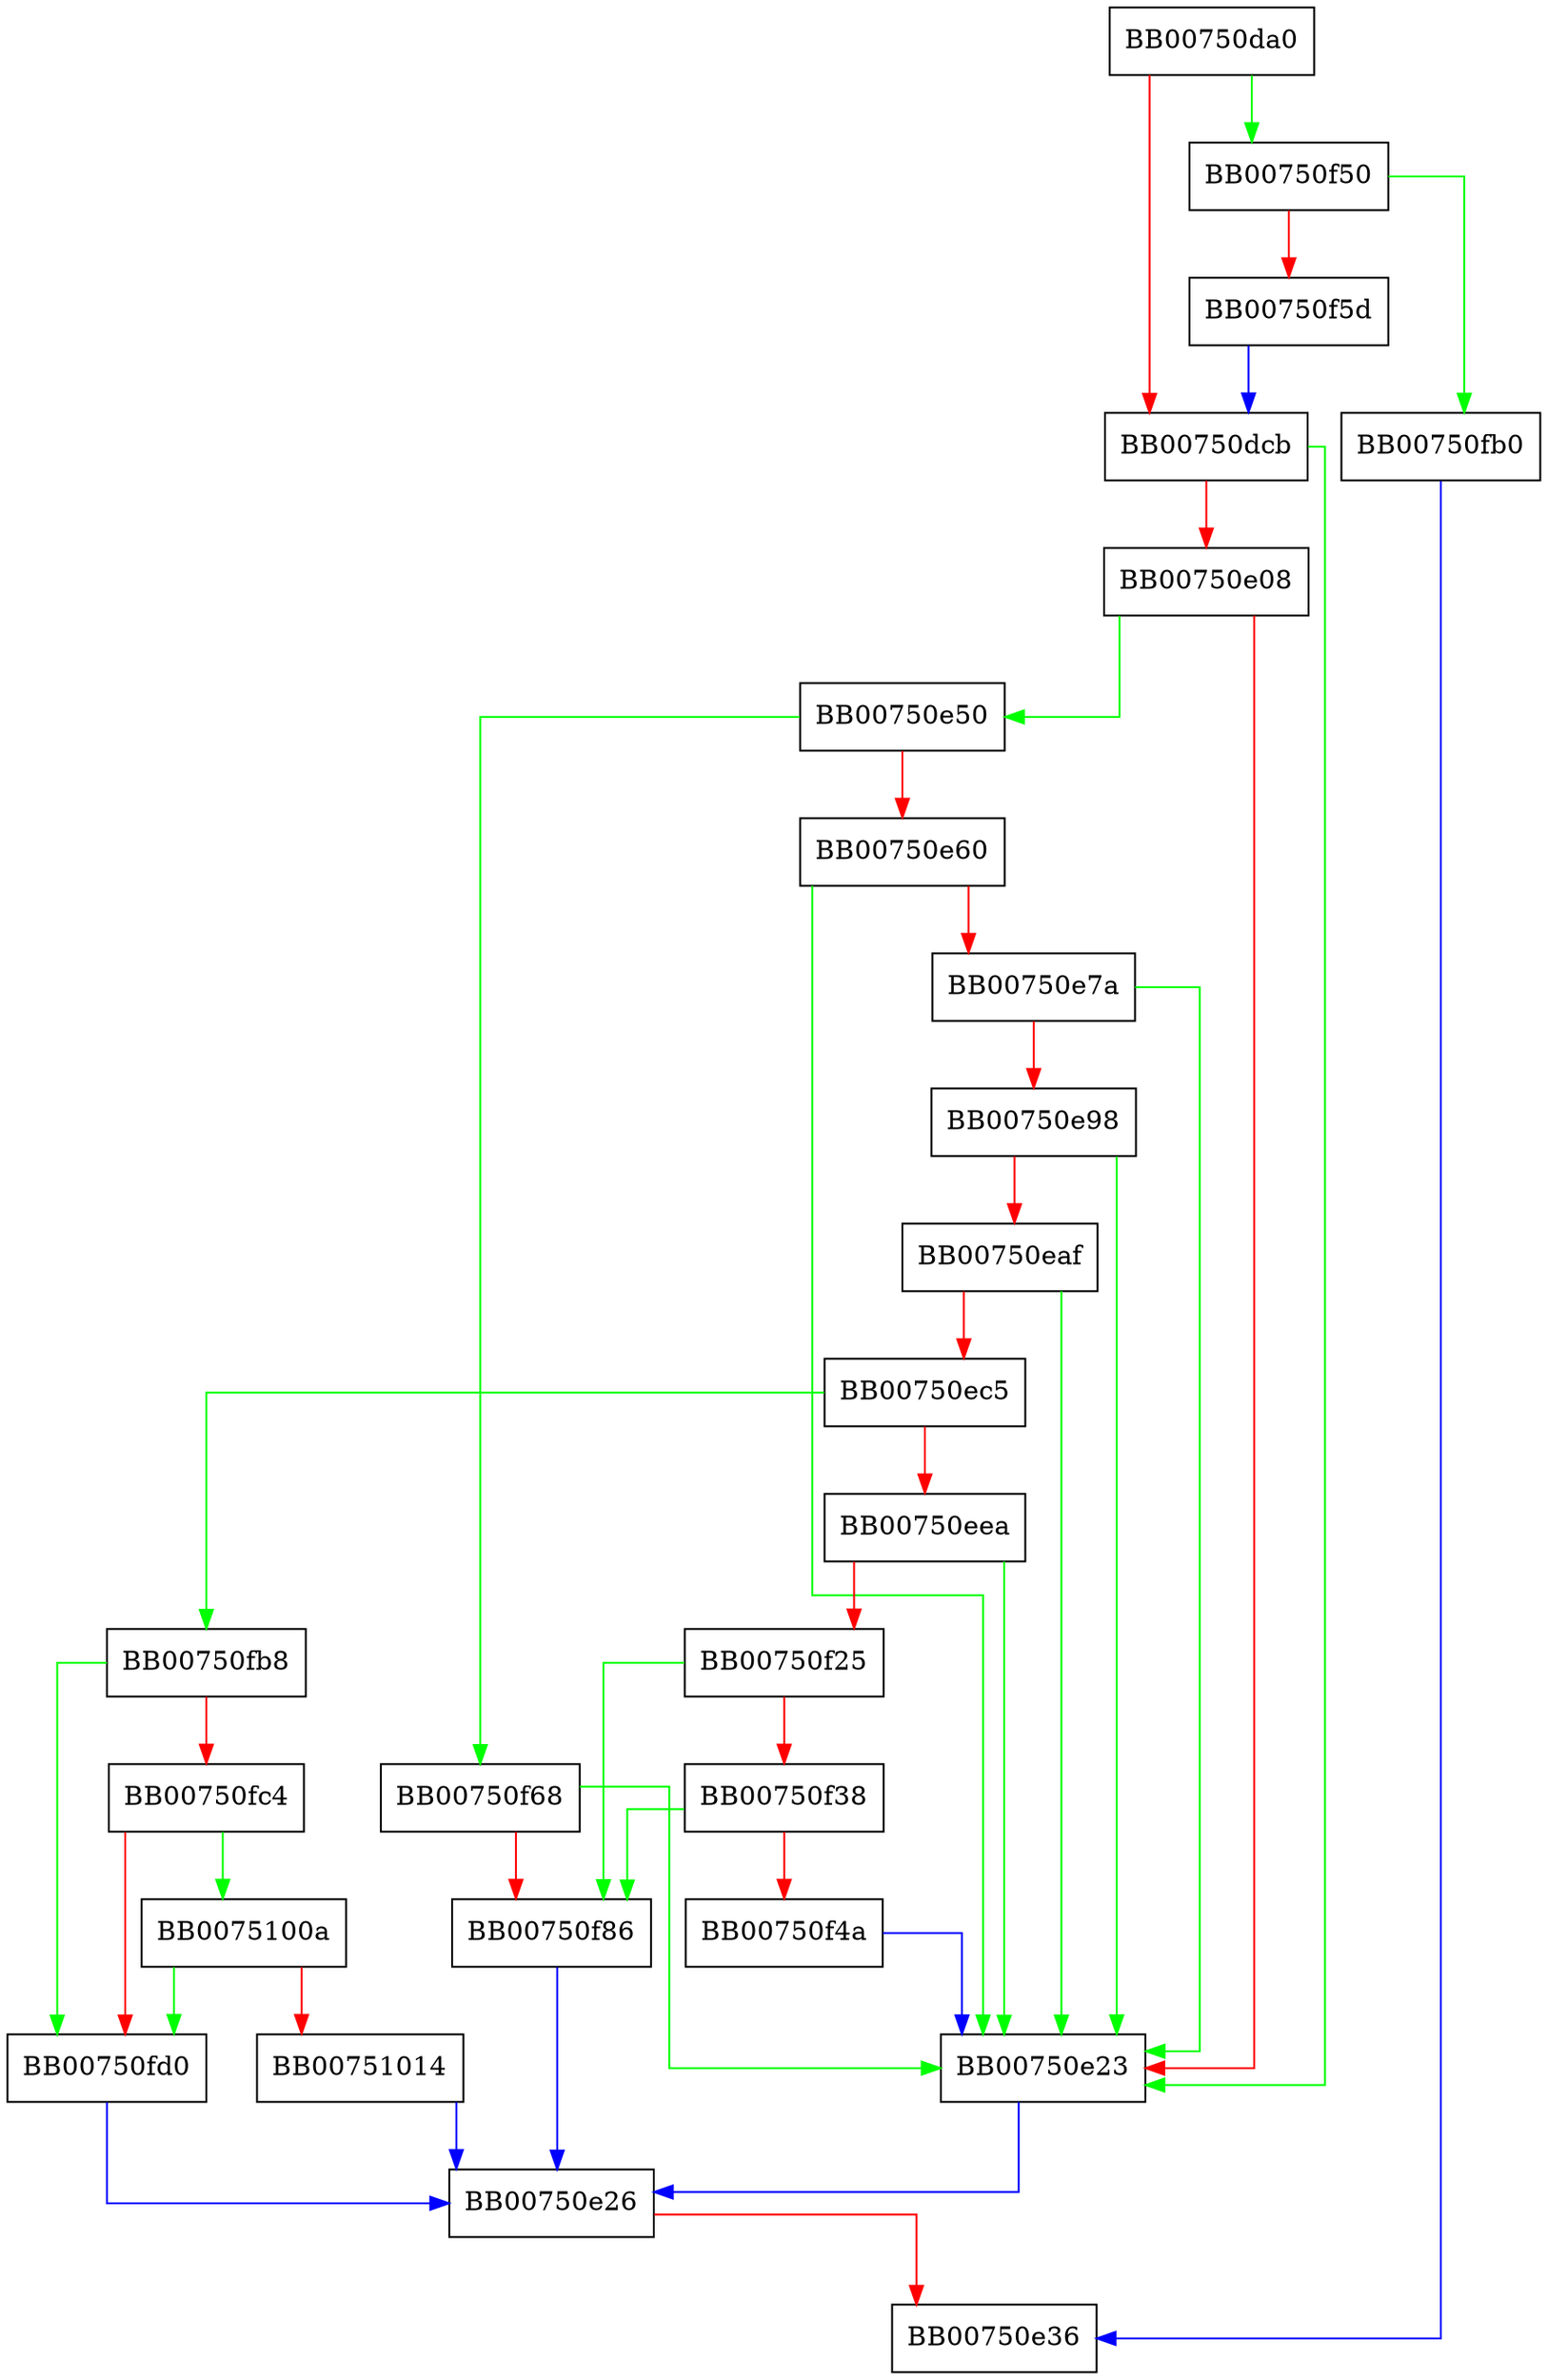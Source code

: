digraph ossl_ec_GF2m_simple_set_compressed_coordinates {
  node [shape="box"];
  graph [splines=ortho];
  BB00750da0 -> BB00750f50 [color="green"];
  BB00750da0 -> BB00750dcb [color="red"];
  BB00750dcb -> BB00750e23 [color="green"];
  BB00750dcb -> BB00750e08 [color="red"];
  BB00750e08 -> BB00750e50 [color="green"];
  BB00750e08 -> BB00750e23 [color="red"];
  BB00750e23 -> BB00750e26 [color="blue"];
  BB00750e26 -> BB00750e36 [color="red"];
  BB00750e50 -> BB00750f68 [color="green"];
  BB00750e50 -> BB00750e60 [color="red"];
  BB00750e60 -> BB00750e23 [color="green"];
  BB00750e60 -> BB00750e7a [color="red"];
  BB00750e7a -> BB00750e23 [color="green"];
  BB00750e7a -> BB00750e98 [color="red"];
  BB00750e98 -> BB00750e23 [color="green"];
  BB00750e98 -> BB00750eaf [color="red"];
  BB00750eaf -> BB00750e23 [color="green"];
  BB00750eaf -> BB00750ec5 [color="red"];
  BB00750ec5 -> BB00750fb8 [color="green"];
  BB00750ec5 -> BB00750eea [color="red"];
  BB00750eea -> BB00750e23 [color="green"];
  BB00750eea -> BB00750f25 [color="red"];
  BB00750f25 -> BB00750f86 [color="green"];
  BB00750f25 -> BB00750f38 [color="red"];
  BB00750f38 -> BB00750f86 [color="green"];
  BB00750f38 -> BB00750f4a [color="red"];
  BB00750f4a -> BB00750e23 [color="blue"];
  BB00750f50 -> BB00750fb0 [color="green"];
  BB00750f50 -> BB00750f5d [color="red"];
  BB00750f5d -> BB00750dcb [color="blue"];
  BB00750f68 -> BB00750e23 [color="green"];
  BB00750f68 -> BB00750f86 [color="red"];
  BB00750f86 -> BB00750e26 [color="blue"];
  BB00750fb0 -> BB00750e36 [color="blue"];
  BB00750fb8 -> BB00750fd0 [color="green"];
  BB00750fb8 -> BB00750fc4 [color="red"];
  BB00750fc4 -> BB0075100a [color="green"];
  BB00750fc4 -> BB00750fd0 [color="red"];
  BB00750fd0 -> BB00750e26 [color="blue"];
  BB0075100a -> BB00750fd0 [color="green"];
  BB0075100a -> BB00751014 [color="red"];
  BB00751014 -> BB00750e26 [color="blue"];
}